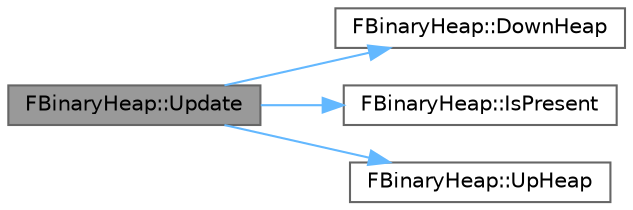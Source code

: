 digraph "FBinaryHeap::Update"
{
 // INTERACTIVE_SVG=YES
 // LATEX_PDF_SIZE
  bgcolor="transparent";
  edge [fontname=Helvetica,fontsize=10,labelfontname=Helvetica,labelfontsize=10];
  node [fontname=Helvetica,fontsize=10,shape=box,height=0.2,width=0.4];
  rankdir="LR";
  Node1 [id="Node000001",label="FBinaryHeap::Update",height=0.2,width=0.4,color="gray40", fillcolor="grey60", style="filled", fontcolor="black",tooltip=" "];
  Node1 -> Node2 [id="edge1_Node000001_Node000002",color="steelblue1",style="solid",tooltip=" "];
  Node2 [id="Node000002",label="FBinaryHeap::DownHeap",height=0.2,width=0.4,color="grey40", fillcolor="white", style="filled",URL="$dc/d1e/classFBinaryHeap.html#a75197c30d7727a66638cfbb38c85ae9f",tooltip=" "];
  Node1 -> Node3 [id="edge2_Node000001_Node000003",color="steelblue1",style="solid",tooltip=" "];
  Node3 [id="Node000003",label="FBinaryHeap::IsPresent",height=0.2,width=0.4,color="grey40", fillcolor="white", style="filled",URL="$dc/d1e/classFBinaryHeap.html#a602d4c1aa8458f6a6719476ea68cb2af",tooltip=" "];
  Node1 -> Node4 [id="edge3_Node000001_Node000004",color="steelblue1",style="solid",tooltip=" "];
  Node4 [id="Node000004",label="FBinaryHeap::UpHeap",height=0.2,width=0.4,color="grey40", fillcolor="white", style="filled",URL="$dc/d1e/classFBinaryHeap.html#a7f5e57147e05d362c601ee85a4494a55",tooltip=" "];
}
